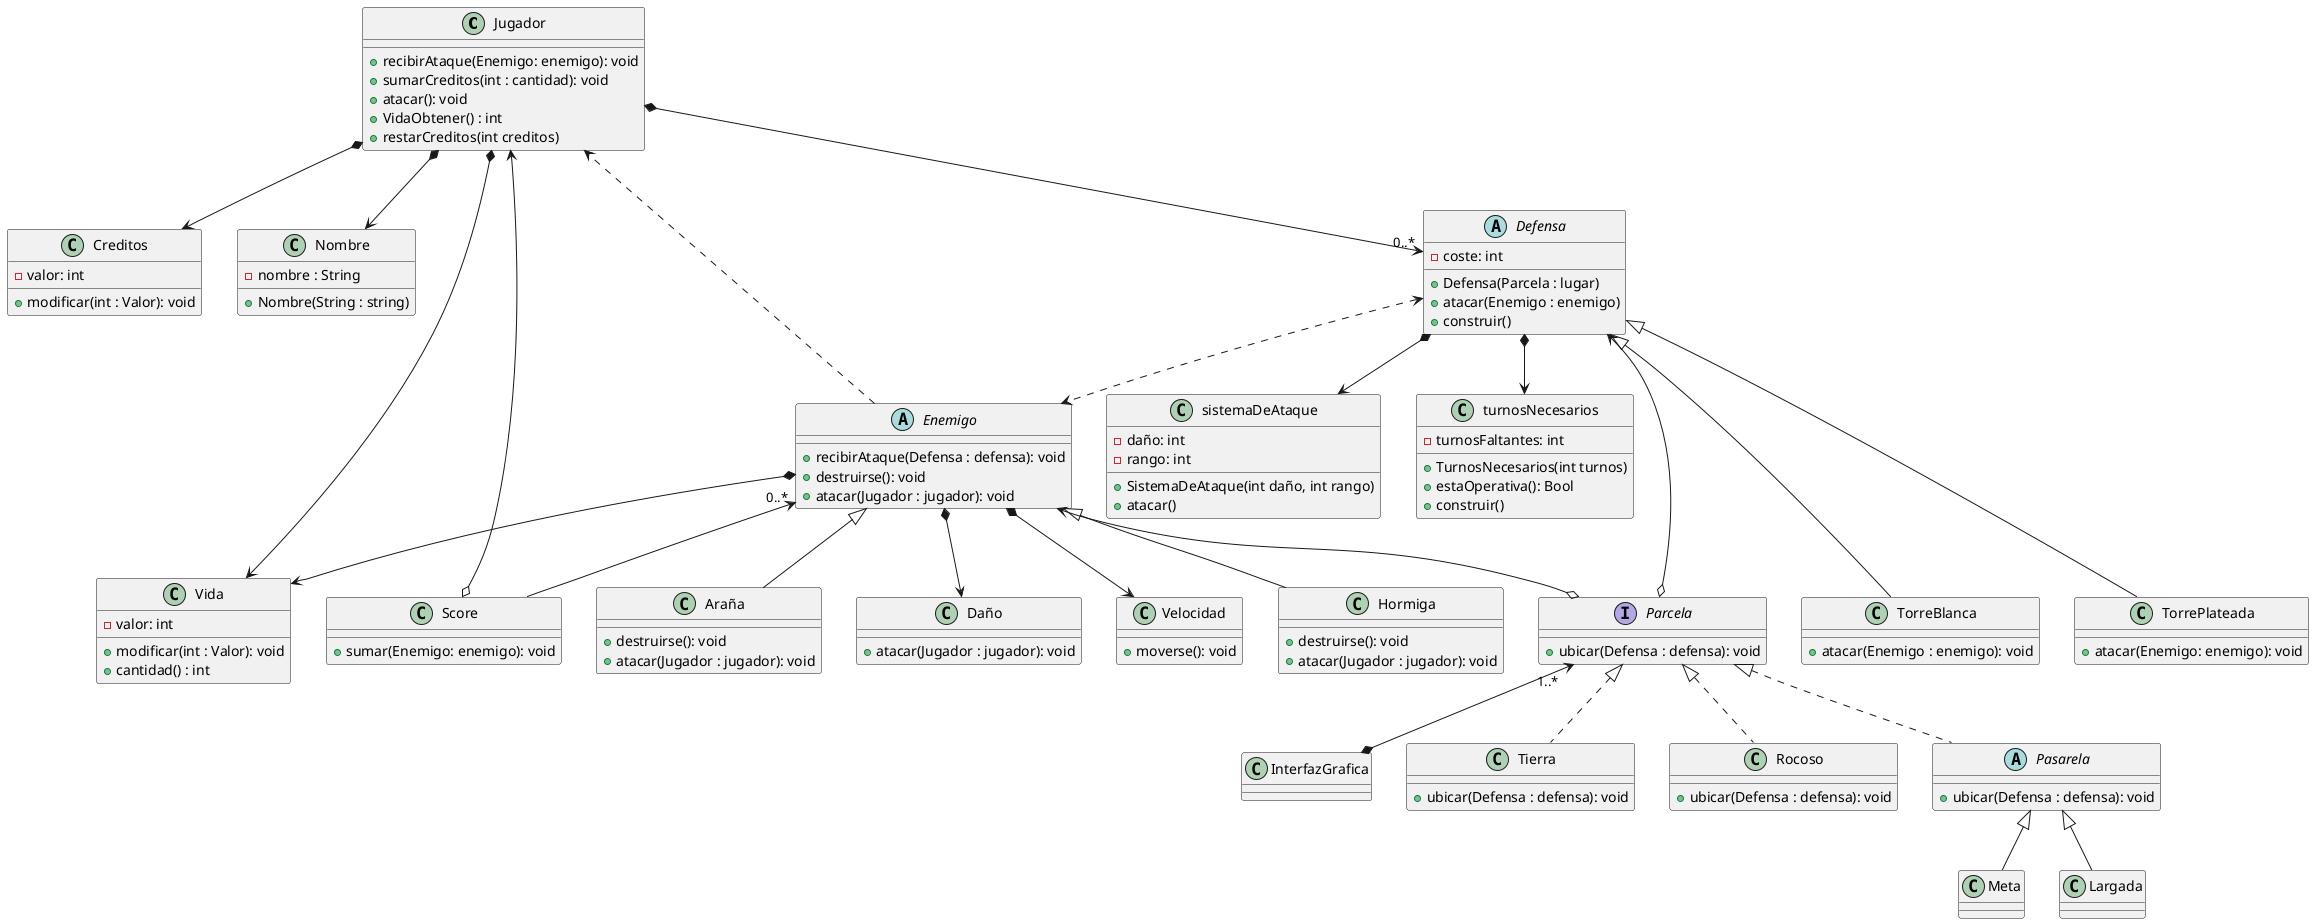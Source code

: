 @startuml
'https://plantuml.com/class-diagram

class Jugador {
    +recibirAtaque(Enemigo: enemigo): void
    +sumarCreditos(int : cantidad): void
    +atacar(): void
    +VidaObtener() : int
    +restarCreditos(int creditos)
}

class Creditos {
    -valor: int
    +modificar(int : Valor): void
}

class Nombre {
    -nombre : String
    +Nombre(String : string)
}

class Vida {
    -valor: int
    +modificar(int : Valor): void
    +cantidad() : int
}

class Score {
    +sumar(Enemigo: enemigo): void
}

abstract class Defensa {
    -coste: int
    +Defensa(Parcela : lugar)
    +atacar(Enemigo : enemigo)
    +construir()
}

class sistemaDeAtaque{
    -daño: int
    -rango: int
    +SistemaDeAtaque(int daño, int rango)
    +atacar()
}

class turnosNecesarios{
    -turnosFaltantes: int
    +TurnosNecesarios(int turnos)
    +estaOperativa(): Bool
    +construir()
}

class TorreBlanca{
    +atacar(Enemigo : enemigo): void
}

class TorrePlateada{
    +atacar(Enemigo: enemigo): void
}


interface Parcela {
    +ubicar(Defensa : defensa): void
}

class InterfazGrafica {}

class Tierra {
    +ubicar(Defensa : defensa): void
}

class Rocoso {
    +ubicar(Defensa : defensa): void
}

abstract class Pasarela {
    +ubicar(Defensa : defensa): void
}

class Meta {}
class Largada {}

abstract class Enemigo {
    +recibirAtaque(Defensa : defensa): void
    +destruirse(): void
    +atacar(Jugador : jugador): void
}

class Hormiga {
    +destruirse(): void
    +atacar(Jugador : jugador): void
}

class Araña {
    +destruirse(): void
    +atacar(Jugador : jugador): void
}

class Daño {
    +atacar(Jugador : jugador): void
}

class Velocidad {
    +moverse(): void
}

Jugador  *-->  Creditos
Jugador  *-->  Nombre
Jugador  *-->  Vida
Jugador  *--> "0..*" Defensa
Score  o-->  Jugador

Defensa <|--- TorreBlanca
Defensa <|--- TorrePlateada
Defensa <..> Enemigo
Defensa *--> sistemaDeAtaque
Defensa *--> turnosNecesarios

Parcela o--> Defensa
Parcela "1..*" <--*  InterfazGrafica
Parcela <|.. Tierra
Parcela <|.. Rocoso
Parcela <|.. Pasarela

Pasarela <|-- Meta
Pasarela <|-- Largada

Enemigo <|-- Hormiga
Enemigo <|-- Araña
Enemigo *--> Daño
Enemigo *--> Velocidad
Enemigo "0..*" <--  Score
Enemigo ..> Jugador
Enemigo *--> Vida
Enemigo <--o Parcela




@enduml